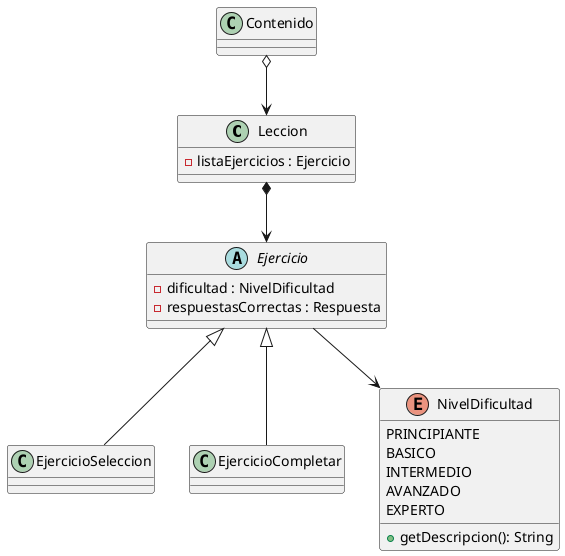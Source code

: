 @startuml
'https://plantuml.com/class-diagram


class Leccion {
 - listaEjercicios : Ejercicio
}


abstract class Ejercicio{
    - dificultad : NivelDificultad
    - respuestasCorrectas : Respuesta
}

class EjercicioSeleccion{

}
class EjercicioCompletar{

}


enum NivelDificultad {
    PRINCIPIANTE
    BASICO
    INTERMEDIO
    AVANZADO
    EXPERTO

    +getDescripcion(): String

}

Contenido o--> Leccion
Leccion *--> Ejercicio
EjercicioCompletar --u|> Ejercicio
EjercicioSeleccion --u|> Ejercicio
Ejercicio --> NivelDificultad

@enduml